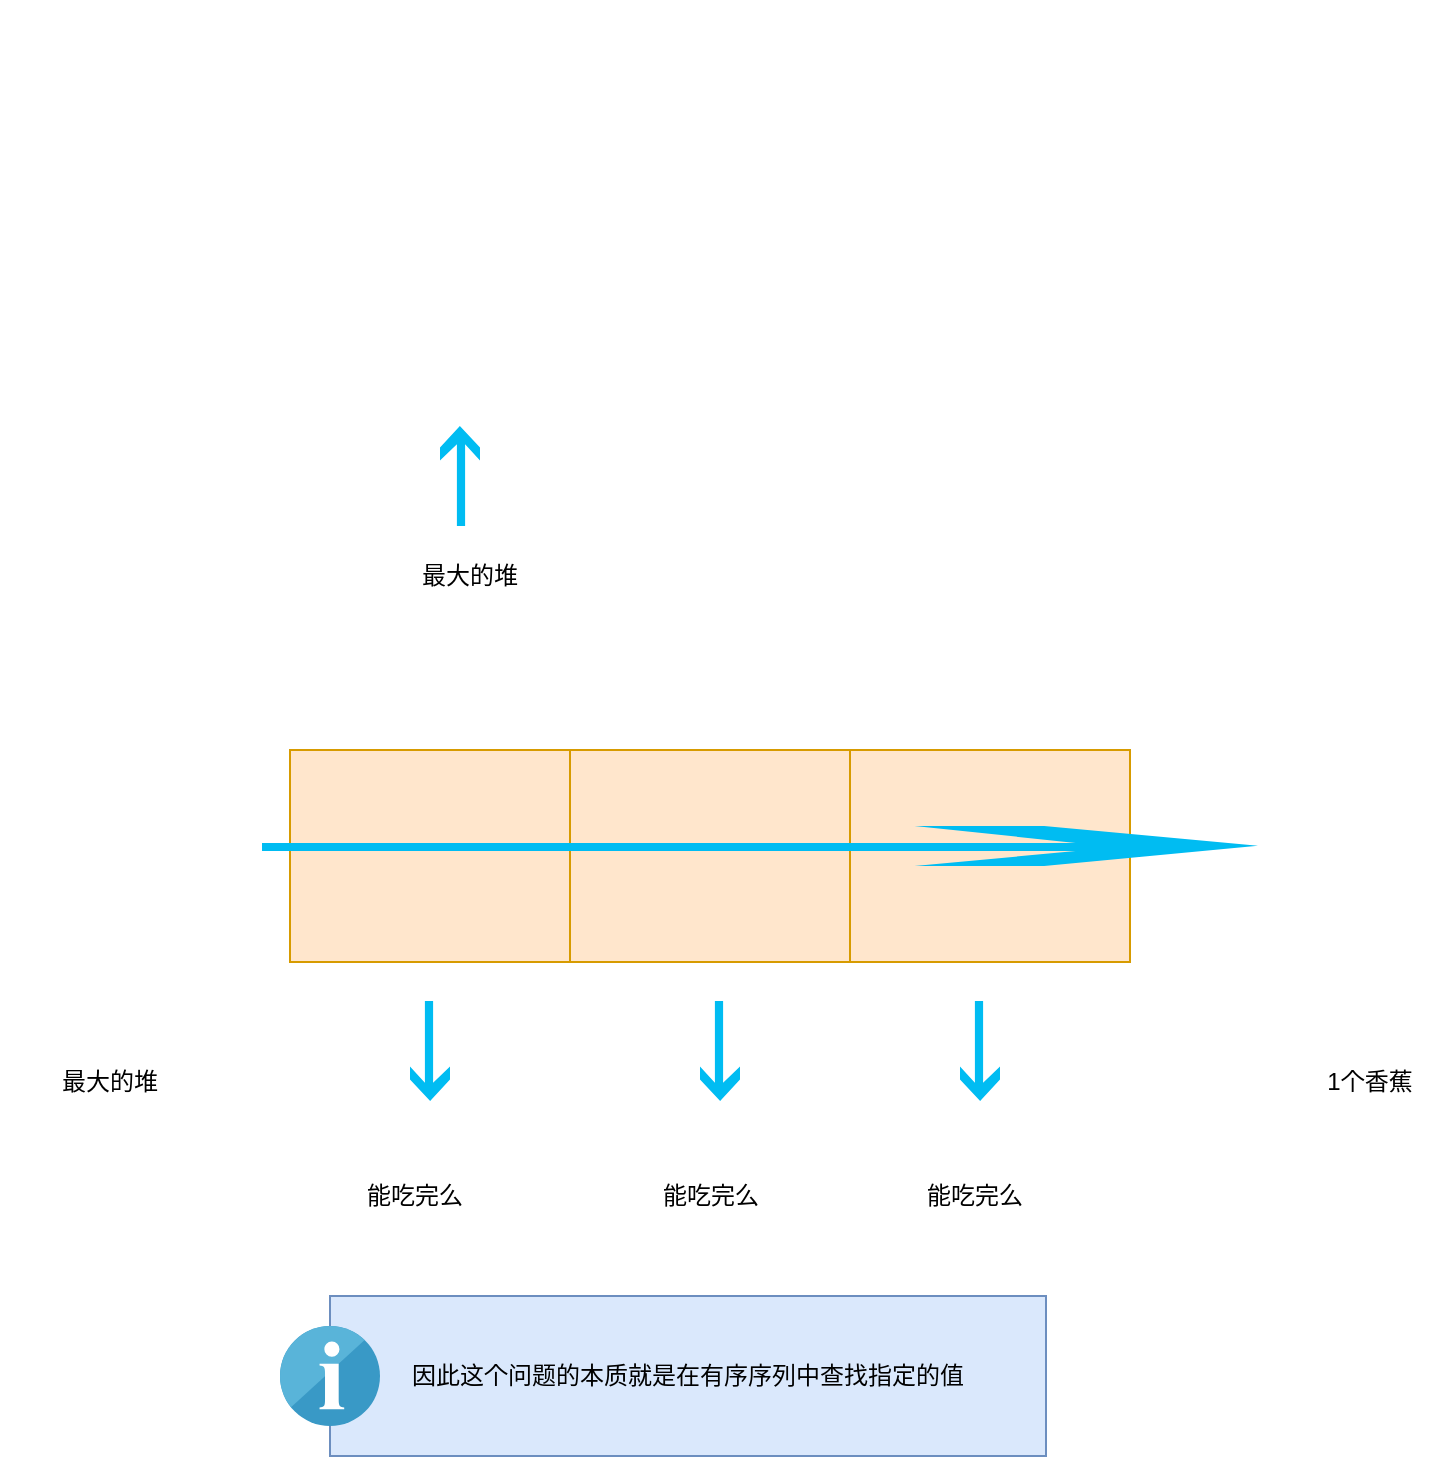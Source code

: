 <mxfile version="10.6.1" type="device"><diagram id="5KwYIeD4V_ZqVHfF3aaU" name="第 1 页"><mxGraphModel dx="1398" dy="844" grid="1" gridSize="10" guides="1" tooltips="1" connect="1" arrows="1" fold="1" page="1" pageScale="1" pageWidth="827" pageHeight="1169" math="0" shadow="0"><root><mxCell id="0"/><mxCell id="1" parent="0"/><mxCell id="r5sTUcIVzPWq4xNKdrO8-35" value="" style="rounded=0;whiteSpace=wrap;html=1;fillColor=#ffe6cc;strokeColor=#d79b00;" vertex="1" parent="1"><mxGeometry x="405" y="567" width="140" height="106" as="geometry"/></mxCell><mxCell id="r5sTUcIVzPWq4xNKdrO8-36" value="" style="rounded=0;whiteSpace=wrap;html=1;fillColor=#ffe6cc;strokeColor=#d79b00;" vertex="1" parent="1"><mxGeometry x="545" y="567" width="140" height="106" as="geometry"/></mxCell><mxCell id="r5sTUcIVzPWq4xNKdrO8-32" value="" style="rounded=0;whiteSpace=wrap;html=1;fillColor=#ffe6cc;strokeColor=#d79b00;" vertex="1" parent="1"><mxGeometry x="265" y="567" width="140" height="106" as="geometry"/></mxCell><mxCell id="r5sTUcIVzPWq4xNKdrO8-1" value="" style="shape=image;html=1;verticalAlign=top;verticalLabelPosition=bottom;labelBackgroundColor=#ffffff;imageAspect=0;aspect=fixed;image=https://cdn3.iconfinder.com/data/icons/fruits-8/512/banana-128.png" vertex="1" parent="1"><mxGeometry x="130" y="250" width="50" height="50" as="geometry"/></mxCell><mxCell id="r5sTUcIVzPWq4xNKdrO8-2" value="" style="shape=image;html=1;verticalAlign=top;verticalLabelPosition=bottom;labelBackgroundColor=#ffffff;imageAspect=0;aspect=fixed;image=https://cdn3.iconfinder.com/data/icons/fruits-8/512/banana-128.png" vertex="1" parent="1"><mxGeometry x="150" y="285" width="50" height="50" as="geometry"/></mxCell><mxCell id="r5sTUcIVzPWq4xNKdrO8-3" value="" style="shape=image;html=1;verticalAlign=top;verticalLabelPosition=bottom;labelBackgroundColor=#ffffff;imageAspect=0;aspect=fixed;image=https://cdn3.iconfinder.com/data/icons/fruits-8/512/banana-128.png" vertex="1" parent="1"><mxGeometry x="190" y="235" width="50" height="50" as="geometry"/></mxCell><mxCell id="r5sTUcIVzPWq4xNKdrO8-4" value="" style="shape=image;html=1;verticalAlign=top;verticalLabelPosition=bottom;labelBackgroundColor=#ffffff;imageAspect=0;aspect=fixed;image=https://cdn3.iconfinder.com/data/icons/fruits-8/512/banana-128.png" vertex="1" parent="1"><mxGeometry x="310" y="260" width="50" height="50" as="geometry"/></mxCell><mxCell id="r5sTUcIVzPWq4xNKdrO8-5" value="" style="shape=image;html=1;verticalAlign=top;verticalLabelPosition=bottom;labelBackgroundColor=#ffffff;imageAspect=0;aspect=fixed;image=https://cdn3.iconfinder.com/data/icons/fruits-8/512/banana-128.png" vertex="1" parent="1"><mxGeometry x="330" y="295" width="50" height="50" as="geometry"/></mxCell><mxCell id="r5sTUcIVzPWq4xNKdrO8-6" value="" style="shape=image;html=1;verticalAlign=top;verticalLabelPosition=bottom;labelBackgroundColor=#ffffff;imageAspect=0;aspect=fixed;image=https://cdn3.iconfinder.com/data/icons/fruits-8/512/banana-128.png" vertex="1" parent="1"><mxGeometry x="370" y="245" width="50" height="50" as="geometry"/></mxCell><mxCell id="r5sTUcIVzPWq4xNKdrO8-7" value="" style="shape=image;html=1;verticalAlign=top;verticalLabelPosition=bottom;labelBackgroundColor=#ffffff;imageAspect=0;aspect=fixed;image=https://cdn3.iconfinder.com/data/icons/fruits-8/512/banana-128.png" vertex="1" parent="1"><mxGeometry x="490" y="260" width="50" height="50" as="geometry"/></mxCell><mxCell id="r5sTUcIVzPWq4xNKdrO8-8" value="" style="shape=image;html=1;verticalAlign=top;verticalLabelPosition=bottom;labelBackgroundColor=#ffffff;imageAspect=0;aspect=fixed;image=https://cdn3.iconfinder.com/data/icons/fruits-8/512/banana-128.png" vertex="1" parent="1"><mxGeometry x="510" y="295" width="50" height="50" as="geometry"/></mxCell><mxCell id="r5sTUcIVzPWq4xNKdrO8-9" value="" style="shape=image;html=1;verticalAlign=top;verticalLabelPosition=bottom;labelBackgroundColor=#ffffff;imageAspect=0;aspect=fixed;image=https://cdn3.iconfinder.com/data/icons/fruits-8/512/banana-128.png" vertex="1" parent="1"><mxGeometry x="550" y="245" width="50" height="50" as="geometry"/></mxCell><mxCell id="r5sTUcIVzPWq4xNKdrO8-10" value="" style="shape=image;html=1;verticalAlign=top;verticalLabelPosition=bottom;labelBackgroundColor=#ffffff;imageAspect=0;aspect=fixed;image=https://cdn3.iconfinder.com/data/icons/fruits-8/512/banana-128.png" vertex="1" parent="1"><mxGeometry x="510" y="220" width="50" height="50" as="geometry"/></mxCell><mxCell id="r5sTUcIVzPWq4xNKdrO8-11" value="" style="shape=image;html=1;verticalAlign=top;verticalLabelPosition=bottom;labelBackgroundColor=#ffffff;imageAspect=0;aspect=fixed;image=https://cdn3.iconfinder.com/data/icons/fruits-8/512/banana-128.png" vertex="1" parent="1"><mxGeometry x="340" y="217.5" width="50" height="50" as="geometry"/></mxCell><mxCell id="r5sTUcIVzPWq4xNKdrO8-12" value="" style="shape=image;html=1;verticalAlign=top;verticalLabelPosition=bottom;labelBackgroundColor=#ffffff;imageAspect=0;aspect=fixed;image=https://cdn3.iconfinder.com/data/icons/fruits-8/512/banana-128.png" vertex="1" parent="1"><mxGeometry x="300" y="192.5" width="50" height="50" as="geometry"/></mxCell><mxCell id="r5sTUcIVzPWq4xNKdrO8-13" value="" style="shadow=0;dashed=0;html=1;strokeColor=none;labelPosition=center;verticalLabelPosition=bottom;verticalAlign=top;align=center;shape=mxgraph.mscae.deprecated.poster_arrow;fillColor=#00BCF2;direction=west;" vertex="1" parent="1"><mxGeometry x="340" y="405" width="20" height="50" as="geometry"/></mxCell><mxCell id="r5sTUcIVzPWq4xNKdrO8-14" value="" style="shape=image;html=1;verticalAlign=top;verticalLabelPosition=bottom;labelBackgroundColor=#ffffff;imageAspect=0;aspect=fixed;image=https://cdn3.iconfinder.com/data/icons/fruits-8/512/banana-128.png" vertex="1" parent="1"><mxGeometry x="130" y="607.5" width="50" height="50" as="geometry"/></mxCell><mxCell id="r5sTUcIVzPWq4xNKdrO8-15" value="" style="shape=image;html=1;verticalAlign=top;verticalLabelPosition=bottom;labelBackgroundColor=#ffffff;imageAspect=0;aspect=fixed;image=https://cdn3.iconfinder.com/data/icons/fruits-8/512/banana-128.png" vertex="1" parent="1"><mxGeometry x="150" y="642.5" width="50" height="50" as="geometry"/></mxCell><mxCell id="r5sTUcIVzPWq4xNKdrO8-16" value="" style="shape=image;html=1;verticalAlign=top;verticalLabelPosition=bottom;labelBackgroundColor=#ffffff;imageAspect=0;aspect=fixed;image=https://cdn3.iconfinder.com/data/icons/fruits-8/512/banana-128.png" vertex="1" parent="1"><mxGeometry x="190" y="592.5" width="50" height="50" as="geometry"/></mxCell><mxCell id="r5sTUcIVzPWq4xNKdrO8-17" value="" style="shape=image;html=1;verticalAlign=top;verticalLabelPosition=bottom;labelBackgroundColor=#ffffff;imageAspect=0;aspect=fixed;image=https://cdn3.iconfinder.com/data/icons/fruits-8/512/banana-128.png" vertex="1" parent="1"><mxGeometry x="160" y="565" width="50" height="50" as="geometry"/></mxCell><mxCell id="r5sTUcIVzPWq4xNKdrO8-18" value="" style="shape=image;html=1;verticalAlign=top;verticalLabelPosition=bottom;labelBackgroundColor=#ffffff;imageAspect=0;aspect=fixed;image=https://cdn3.iconfinder.com/data/icons/fruits-8/512/banana-128.png" vertex="1" parent="1"><mxGeometry x="120" y="540" width="50" height="50" as="geometry"/></mxCell><mxCell id="r5sTUcIVzPWq4xNKdrO8-19" value="" style="shape=image;html=1;verticalAlign=top;verticalLabelPosition=bottom;labelBackgroundColor=#ffffff;imageAspect=0;aspect=fixed;image=https://cdn3.iconfinder.com/data/icons/fruits-8/512/banana-128.png" vertex="1" parent="1"><mxGeometry x="780" y="584" width="50" height="50" as="geometry"/></mxCell><mxCell id="r5sTUcIVzPWq4xNKdrO8-20" value="" style="shadow=0;dashed=0;html=1;strokeColor=none;labelPosition=center;verticalLabelPosition=bottom;verticalAlign=top;align=center;shape=mxgraph.mscae.deprecated.poster_arrow;fillColor=#00BCF2;direction=north;" vertex="1" parent="1"><mxGeometry x="251" y="605" width="498" height="20" as="geometry"/></mxCell><mxCell id="r5sTUcIVzPWq4xNKdrO8-21" value="" style="shape=image;html=1;verticalAlign=top;verticalLabelPosition=bottom;labelBackgroundColor=#ffffff;imageAspect=0;aspect=fixed;image=https://cdn3.iconfinder.com/data/icons/fruits-8/512/banana-128.png" vertex="1" parent="1"><mxGeometry x="285" y="602.5" width="50" height="50" as="geometry"/></mxCell><mxCell id="r5sTUcIVzPWq4xNKdrO8-22" value="" style="shape=image;html=1;verticalAlign=top;verticalLabelPosition=bottom;labelBackgroundColor=#ffffff;imageAspect=0;aspect=fixed;image=https://cdn3.iconfinder.com/data/icons/fruits-8/512/banana-128.png" vertex="1" parent="1"><mxGeometry x="305" y="637.5" width="50" height="50" as="geometry"/></mxCell><mxCell id="r5sTUcIVzPWq4xNKdrO8-23" value="" style="shape=image;html=1;verticalAlign=top;verticalLabelPosition=bottom;labelBackgroundColor=#ffffff;imageAspect=0;aspect=fixed;image=https://cdn3.iconfinder.com/data/icons/fruits-8/512/banana-128.png" vertex="1" parent="1"><mxGeometry x="345" y="587.5" width="50" height="50" as="geometry"/></mxCell><mxCell id="r5sTUcIVzPWq4xNKdrO8-24" value="" style="shape=image;html=1;verticalAlign=top;verticalLabelPosition=bottom;labelBackgroundColor=#ffffff;imageAspect=0;aspect=fixed;image=https://cdn3.iconfinder.com/data/icons/fruits-8/512/banana-128.png" vertex="1" parent="1"><mxGeometry x="305" y="562.5" width="50" height="50" as="geometry"/></mxCell><mxCell id="r5sTUcIVzPWq4xNKdrO8-25" value="" style="shape=image;html=1;verticalAlign=top;verticalLabelPosition=bottom;labelBackgroundColor=#ffffff;imageAspect=0;aspect=fixed;image=https://cdn3.iconfinder.com/data/icons/fruits-8/512/banana-128.png" vertex="1" parent="1"><mxGeometry x="430" y="597.5" width="50" height="50" as="geometry"/></mxCell><mxCell id="r5sTUcIVzPWq4xNKdrO8-26" value="" style="shape=image;html=1;verticalAlign=top;verticalLabelPosition=bottom;labelBackgroundColor=#ffffff;imageAspect=0;aspect=fixed;image=https://cdn3.iconfinder.com/data/icons/fruits-8/512/banana-128.png" vertex="1" parent="1"><mxGeometry x="450" y="632.5" width="50" height="50" as="geometry"/></mxCell><mxCell id="r5sTUcIVzPWq4xNKdrO8-27" value="" style="shape=image;html=1;verticalAlign=top;verticalLabelPosition=bottom;labelBackgroundColor=#ffffff;imageAspect=0;aspect=fixed;image=https://cdn3.iconfinder.com/data/icons/fruits-8/512/banana-128.png" vertex="1" parent="1"><mxGeometry x="490" y="582.5" width="50" height="50" as="geometry"/></mxCell><mxCell id="r5sTUcIVzPWq4xNKdrO8-28" value="" style="shape=image;html=1;verticalAlign=top;verticalLabelPosition=bottom;labelBackgroundColor=#ffffff;imageAspect=0;aspect=fixed;image=https://cdn3.iconfinder.com/data/icons/fruits-8/512/banana-128.png" vertex="1" parent="1"><mxGeometry x="140" y="260" width="50" height="50" as="geometry"/></mxCell><mxCell id="r5sTUcIVzPWq4xNKdrO8-29" value="" style="shape=image;html=1;verticalAlign=top;verticalLabelPosition=bottom;labelBackgroundColor=#ffffff;imageAspect=0;aspect=fixed;image=https://cdn3.iconfinder.com/data/icons/fruits-8/512/banana-128.png" vertex="1" parent="1"><mxGeometry x="160" y="295" width="50" height="50" as="geometry"/></mxCell><mxCell id="r5sTUcIVzPWq4xNKdrO8-30" value="" style="shape=image;html=1;verticalAlign=top;verticalLabelPosition=bottom;labelBackgroundColor=#ffffff;imageAspect=0;aspect=fixed;image=https://cdn3.iconfinder.com/data/icons/fruits-8/512/banana-128.png" vertex="1" parent="1"><mxGeometry x="565" y="570" width="50" height="50" as="geometry"/></mxCell><mxCell id="r5sTUcIVzPWq4xNKdrO8-31" value="" style="shape=image;html=1;verticalAlign=top;verticalLabelPosition=bottom;labelBackgroundColor=#ffffff;imageAspect=0;aspect=fixed;image=https://cdn3.iconfinder.com/data/icons/fruits-8/512/banana-128.png" vertex="1" parent="1"><mxGeometry x="585" y="605" width="50" height="50" as="geometry"/></mxCell><mxCell id="r5sTUcIVzPWq4xNKdrO8-37" value="" style="shadow=0;dashed=0;html=1;strokeColor=none;labelPosition=center;verticalLabelPosition=bottom;verticalAlign=top;align=center;shape=mxgraph.mscae.deprecated.poster_arrow;fillColor=#00BCF2;direction=east;" vertex="1" parent="1"><mxGeometry x="325" y="692.5" width="20" height="50" as="geometry"/></mxCell><mxCell id="r5sTUcIVzPWq4xNKdrO8-38" value="" style="shadow=0;dashed=0;html=1;strokeColor=none;labelPosition=center;verticalLabelPosition=bottom;verticalAlign=top;align=center;shape=mxgraph.mscae.deprecated.poster_arrow;fillColor=#00BCF2;direction=east;" vertex="1" parent="1"><mxGeometry x="470" y="692.5" width="20" height="50" as="geometry"/></mxCell><mxCell id="r5sTUcIVzPWq4xNKdrO8-39" value="" style="shadow=0;dashed=0;html=1;strokeColor=none;labelPosition=center;verticalLabelPosition=bottom;verticalAlign=top;align=center;shape=mxgraph.mscae.deprecated.poster_arrow;fillColor=#00BCF2;direction=east;" vertex="1" parent="1"><mxGeometry x="600" y="692.5" width="20" height="50" as="geometry"/></mxCell><mxCell id="r5sTUcIVzPWq4xNKdrO8-40" value="能吃完么" style="text;html=1;strokeColor=none;fillColor=none;align=center;verticalAlign=middle;whiteSpace=wrap;rounded=0;" vertex="1" parent="1"><mxGeometry x="295" y="780" width="65" height="20" as="geometry"/></mxCell><mxCell id="r5sTUcIVzPWq4xNKdrO8-41" value="能吃完么" style="text;html=1;strokeColor=none;fillColor=none;align=center;verticalAlign=middle;whiteSpace=wrap;rounded=0;" vertex="1" parent="1"><mxGeometry x="442.5" y="780" width="65" height="20" as="geometry"/></mxCell><mxCell id="r5sTUcIVzPWq4xNKdrO8-42" value="能吃完么" style="text;html=1;strokeColor=none;fillColor=none;align=center;verticalAlign=middle;whiteSpace=wrap;rounded=0;" vertex="1" parent="1"><mxGeometry x="575" y="780" width="65" height="20" as="geometry"/></mxCell><mxCell id="r5sTUcIVzPWq4xNKdrO8-43" value="因此这个问题的本质就是在有序序列中查找指定的值" style="text;html=1;strokeColor=#6c8ebf;fillColor=#dae8fc;align=center;verticalAlign=middle;whiteSpace=wrap;rounded=0;" vertex="1" parent="1"><mxGeometry x="285" y="840" width="358" height="80" as="geometry"/></mxCell><mxCell id="r5sTUcIVzPWq4xNKdrO8-44" value="最大的堆" style="text;html=1;strokeColor=none;fillColor=none;align=center;verticalAlign=middle;whiteSpace=wrap;rounded=0;" vertex="1" parent="1"><mxGeometry x="320" y="470" width="70" height="20" as="geometry"/></mxCell><mxCell id="r5sTUcIVzPWq4xNKdrO8-45" value="最大的堆" style="text;html=1;strokeColor=none;fillColor=none;align=center;verticalAlign=middle;whiteSpace=wrap;rounded=0;" vertex="1" parent="1"><mxGeometry x="140" y="722.5" width="70" height="20" as="geometry"/></mxCell><mxCell id="r5sTUcIVzPWq4xNKdrO8-46" value="1个香蕉" style="text;html=1;strokeColor=none;fillColor=none;align=center;verticalAlign=middle;whiteSpace=wrap;rounded=0;" vertex="1" parent="1"><mxGeometry x="770" y="722.5" width="70" height="20" as="geometry"/></mxCell><mxCell id="r5sTUcIVzPWq4xNKdrO8-47" value="" style="aspect=fixed;html=1;perimeter=none;align=center;shadow=0;dashed=0;image;fontSize=12;image=img/lib/mscae/Info_2.svg;" vertex="1" parent="1"><mxGeometry x="260" y="855" width="50" height="50" as="geometry"/></mxCell></root></mxGraphModel></diagram></mxfile>
